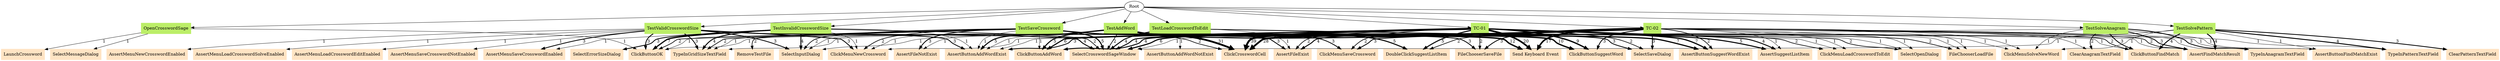 // TC <-> K
digraph {
	Root
	OpenCrosswordSage [color=darkolivegreen2 shape=box style=filled]
		Root -> OpenCrosswordSage
	LaunchCrossword [color=bisque shape=box style=filled]
	SelectMessageDialog [color=bisque shape=box style=filled]
	ClickButtonOK [color=bisque shape=box style=filled]
	"TC-01" [color=darkolivegreen2 shape=box style=filled]
		Root -> "TC-01"
	SelectCrosswordSageWindow [color=bisque shape=box style=filled]
	ClickMenuNewCrossword [color=bisque shape=box style=filled]
	SelectInputDialog [color=bisque shape=box style=filled]
	TypeInGridSizeTextField [color=bisque shape=box style=filled]
	ClickButtonOK [color=bisque shape=box style=filled]
	SelectCrosswordSageWindow [color=bisque shape=box style=filled]
	AssertButtonAddWordExist [color=bisque shape=box style=filled]
	ClickButtonAddWord [color=bisque shape=box style=filled]
	ClickCrosswordCell [color=bisque shape=box style=filled]
	ClickCrosswordCell [color=bisque shape=box style=filled]
	ClickCrosswordCell [color=bisque shape=box style=filled]
	"Send Keyboard Event" [color=bisque shape=box style=filled]
	ClickCrosswordCell [color=bisque shape=box style=filled]
	"Send Keyboard Event" [color=bisque shape=box style=filled]
	ClickCrosswordCell [color=bisque shape=box style=filled]
	"Send Keyboard Event" [color=bisque shape=box style=filled]
	ClickCrosswordCell [color=bisque shape=box style=filled]
	"Send Keyboard Event" [color=bisque shape=box style=filled]
	ClickCrosswordCell [color=bisque shape=box style=filled]
	ClickButtonSuggestWord [color=bisque shape=box style=filled]
	DoubleClickSuggestListItem [color=bisque shape=box style=filled]
	ClickButtonAddWord [color=bisque shape=box style=filled]
	ClickCrosswordCell [color=bisque shape=box style=filled]
	ClickCrosswordCell [color=bisque shape=box style=filled]
	ClickCrosswordCell [color=bisque shape=box style=filled]
	"Send Keyboard Event" [color=bisque shape=box style=filled]
	ClickCrosswordCell [color=bisque shape=box style=filled]
	"Send Keyboard Event" [color=bisque shape=box style=filled]
	ClickCrosswordCell [color=bisque shape=box style=filled]
	"Send Keyboard Event" [color=bisque shape=box style=filled]
	ClickCrosswordCell [color=bisque shape=box style=filled]
	"Send Keyboard Event" [color=bisque shape=box style=filled]
	ClickButtonAddWord [color=bisque shape=box style=filled]
	ClickCrosswordCell [color=bisque shape=box style=filled]
	ClickCrosswordCell [color=bisque shape=box style=filled]
	ClickCrosswordCell [color=bisque shape=box style=filled]
	"Send Keyboard Event" [color=bisque shape=box style=filled]
	ClickCrosswordCell [color=bisque shape=box style=filled]
	"Send Keyboard Event" [color=bisque shape=box style=filled]
	ClickButtonSuggestWord [color=bisque shape=box style=filled]
	DoubleClickSuggestListItem [color=bisque shape=box style=filled]
	ClickCrosswordCell [color=bisque shape=box style=filled]
	AssertButtonSuggestWordExist [color=bisque shape=box style=filled]
	ClickButtonSuggestWord [color=bisque shape=box style=filled]
	AssertSuggestListItem [color=bisque shape=box style=filled]
	ClickButtonAddWord [color=bisque shape=box style=filled]
	ClickCrosswordCell [color=bisque shape=box style=filled]
	ClickCrosswordCell [color=bisque shape=box style=filled]
	ClickCrosswordCell [color=bisque shape=box style=filled]
	"Send Keyboard Event" [color=bisque shape=box style=filled]
	ClickCrosswordCell [color=bisque shape=box style=filled]
	"Send Keyboard Event" [color=bisque shape=box style=filled]
	ClickCrosswordCell [color=bisque shape=box style=filled]
	"Send Keyboard Event" [color=bisque shape=box style=filled]
	ClickCrosswordCell [color=bisque shape=box style=filled]
	"Send Keyboard Event" [color=bisque shape=box style=filled]
	AssertButtonSuggestWordExist [color=bisque shape=box style=filled]
	ClickButtonSuggestWord [color=bisque shape=box style=filled]
	DoubleClickSuggestListItem [color=bisque shape=box style=filled]
	ClickCrosswordCell [color=bisque shape=box style=filled]
	AssertButtonSuggestWordExist [color=bisque shape=box style=filled]
	ClickButtonSuggestWord [color=bisque shape=box style=filled]
	AssertSuggestListItem [color=bisque shape=box style=filled]
	ClickButtonAddWord [color=bisque shape=box style=filled]
	ClickCrosswordCell [color=bisque shape=box style=filled]
	ClickCrosswordCell [color=bisque shape=box style=filled]
	ClickCrosswordCell [color=bisque shape=box style=filled]
	"Send Keyboard Event" [color=bisque shape=box style=filled]
	ClickCrosswordCell [color=bisque shape=box style=filled]
	"Send Keyboard Event" [color=bisque shape=box style=filled]
	ClickCrosswordCell [color=bisque shape=box style=filled]
	AssertButtonSuggestWordExist [color=bisque shape=box style=filled]
	ClickButtonSuggestWord [color=bisque shape=box style=filled]
	DoubleClickSuggestListItem [color=bisque shape=box style=filled]
	ClickCrosswordCell [color=bisque shape=box style=filled]
	AssertButtonSuggestWordExist [color=bisque shape=box style=filled]
	ClickButtonSuggestWord [color=bisque shape=box style=filled]
	AssertSuggestListItem [color=bisque shape=box style=filled]
	ClickMenuSaveCrossword [color=bisque shape=box style=filled]
	SelectSaveDialog [color=bisque shape=box style=filled]
	FileChooserSaveFile [color=bisque shape=box style=filled]
	AssertFileExist [color=bisque shape=box style=filled]
	SelectCrosswordSageWindow [color=bisque shape=box style=filled]
	ClickMenuSolveNewWord [color=bisque shape=box style=filled]
	AssertButtonFindMatchExist [color=bisque shape=box style=filled]
	ClickButtonFindMatch [color=bisque shape=box style=filled]
	AssertFindMatchResult [color=bisque shape=box style=filled]
	ClickMenuLoadCrosswordToEdit [color=bisque shape=box style=filled]
	SelectOpenDialog [color=bisque shape=box style=filled]
	FileChooserLoadFile [color=bisque shape=box style=filled]
	SelectCrosswordSageWindow [color=bisque shape=box style=filled]
	ClickButtonAddWord [color=bisque shape=box style=filled]
	ClickCrosswordCell [color=bisque shape=box style=filled]
	ClickCrosswordCell [color=bisque shape=box style=filled]
	ClickCrosswordCell [color=bisque shape=box style=filled]
	"Send Keyboard Event" [color=bisque shape=box style=filled]
	ClickCrosswordCell [color=bisque shape=box style=filled]
	"Send Keyboard Event" [color=bisque shape=box style=filled]
	ClickCrosswordCell [color=bisque shape=box style=filled]
	"Send Keyboard Event" [color=bisque shape=box style=filled]
	ClickCrosswordCell [color=bisque shape=box style=filled]
	"Send Keyboard Event" [color=bisque shape=box style=filled]
	ClickCrosswordCell [color=bisque shape=box style=filled]
	AssertButtonSuggestWordExist [color=bisque shape=box style=filled]
	ClickButtonSuggestWord [color=bisque shape=box style=filled]
	DoubleClickSuggestListItem [color=bisque shape=box style=filled]
	ClickCrosswordCell [color=bisque shape=box style=filled]
	AssertButtonSuggestWordExist [color=bisque shape=box style=filled]
	ClickButtonSuggestWord [color=bisque shape=box style=filled]
	AssertSuggestListItem [color=bisque shape=box style=filled]
	ClickMenuSaveCrossword [color=bisque shape=box style=filled]
	SelectSaveDialog [color=bisque shape=box style=filled]
	FileChooserSaveFile [color=bisque shape=box style=filled]
	AssertFileExist [color=bisque shape=box style=filled]
	"TC-02" [color=darkolivegreen2 shape=box style=filled]
		Root -> "TC-02"
	SelectCrosswordSageWindow [color=bisque shape=box style=filled]
	ClickMenuSolveNewWord [color=bisque shape=box style=filled]
	TypeInAnagramTextField [color=bisque shape=box style=filled]
	ClickButtonFindMatch [color=bisque shape=box style=filled]
	AssertFindMatchResult [color=bisque shape=box style=filled]
	ClearAnagramTextField [color=bisque shape=box style=filled]
	TypeInPatternTextField [color=bisque shape=box style=filled]
	ClickButtonFindMatch [color=bisque shape=box style=filled]
	AssertFindMatchResult [color=bisque shape=box style=filled]
	AssertFileExist [color=bisque shape=box style=filled]
	SelectCrosswordSageWindow [color=bisque shape=box style=filled]
	ClickMenuLoadCrosswordToEdit [color=bisque shape=box style=filled]
	SelectOpenDialog [color=bisque shape=box style=filled]
	FileChooserLoadFile [color=bisque shape=box style=filled]
	SelectCrosswordSageWindow [color=bisque shape=box style=filled]
	AssertButtonAddWordExist [color=bisque shape=box style=filled]
	ClickButtonAddWord [color=bisque shape=box style=filled]
	ClickCrosswordCell [color=bisque shape=box style=filled]
	ClickCrosswordCell [color=bisque shape=box style=filled]
	ClickCrosswordCell [color=bisque shape=box style=filled]
	"Send Keyboard Event" [color=bisque shape=box style=filled]
	ClickCrosswordCell [color=bisque shape=box style=filled]
	"Send Keyboard Event" [color=bisque shape=box style=filled]
	ClickCrosswordCell [color=bisque shape=box style=filled]
	"Send Keyboard Event" [color=bisque shape=box style=filled]
	ClickCrosswordCell [color=bisque shape=box style=filled]
	"Send Keyboard Event" [color=bisque shape=box style=filled]
	ClickCrosswordCell [color=bisque shape=box style=filled]
	ClickButtonSuggestWord [color=bisque shape=box style=filled]
	DoubleClickSuggestListItem [color=bisque shape=box style=filled]
	ClickButtonAddWord [color=bisque shape=box style=filled]
	ClickCrosswordCell [color=bisque shape=box style=filled]
	ClickCrosswordCell [color=bisque shape=box style=filled]
	ClickCrosswordCell [color=bisque shape=box style=filled]
	"Send Keyboard Event" [color=bisque shape=box style=filled]
	ClickCrosswordCell [color=bisque shape=box style=filled]
	"Send Keyboard Event" [color=bisque shape=box style=filled]
	ClickCrosswordCell [color=bisque shape=box style=filled]
	"Send Keyboard Event" [color=bisque shape=box style=filled]
	ClickCrosswordCell [color=bisque shape=box style=filled]
	"Send Keyboard Event" [color=bisque shape=box style=filled]
	ClickCrosswordCell [color=bisque shape=box style=filled]
	"Send Keyboard Event" [color=bisque shape=box style=filled]
	ClickCrosswordCell [color=bisque shape=box style=filled]
	"Send Keyboard Event" [color=bisque shape=box style=filled]
	ClickButtonAddWord [color=bisque shape=box style=filled]
	ClickCrosswordCell [color=bisque shape=box style=filled]
	ClickCrosswordCell [color=bisque shape=box style=filled]
	ClickMenuSaveCrossword [color=bisque shape=box style=filled]
	SelectSaveDialog [color=bisque shape=box style=filled]
	FileChooserSaveFile [color=bisque shape=box style=filled]
	SelectCrosswordSageWindow [color=bisque shape=box style=filled]
	AssertButtonAddWordExist [color=bisque shape=box style=filled]
	ClickCrosswordCell [color=bisque shape=box style=filled]
	"Send Keyboard Event" [color=bisque shape=box style=filled]
	ClickCrosswordCell [color=bisque shape=box style=filled]
	"Send Keyboard Event" [color=bisque shape=box style=filled]
	ClickCrosswordCell [color=bisque shape=box style=filled]
	"Send Keyboard Event" [color=bisque shape=box style=filled]
	ClickCrosswordCell [color=bisque shape=box style=filled]
	AssertButtonSuggestWordExist [color=bisque shape=box style=filled]
	ClickButtonSuggestWord [color=bisque shape=box style=filled]
	DoubleClickSuggestListItem [color=bisque shape=box style=filled]
	ClickCrosswordCell [color=bisque shape=box style=filled]
	AssertButtonSuggestWordExist [color=bisque shape=box style=filled]
	ClickButtonSuggestWord [color=bisque shape=box style=filled]
	AssertSuggestListItem [color=bisque shape=box style=filled]
	ClickMenuSaveCrossword [color=bisque shape=box style=filled]
	SelectSaveDialog [color=bisque shape=box style=filled]
	FileChooserSaveFile [color=bisque shape=box style=filled]
	SelectCrosswordSageWindow [color=bisque shape=box style=filled]
	AssertButtonAddWordExist [color=bisque shape=box style=filled]
	ClickButtonAddWord [color=bisque shape=box style=filled]
	ClickCrosswordCell [color=bisque shape=box style=filled]
	ClickCrosswordCell [color=bisque shape=box style=filled]
	ClickCrosswordCell [color=bisque shape=box style=filled]
	"Send Keyboard Event" [color=bisque shape=box style=filled]
	ClickCrosswordCell [color=bisque shape=box style=filled]
	"Send Keyboard Event" [color=bisque shape=box style=filled]
	ClickCrosswordCell [color=bisque shape=box style=filled]
	"Send Keyboard Event" [color=bisque shape=box style=filled]
	ClickCrosswordCell [color=bisque shape=box style=filled]
	"Send Keyboard Event" [color=bisque shape=box style=filled]
	SelectCrosswordSageWindow [color=bisque shape=box style=filled]
	ClickMenuSaveCrossword [color=bisque shape=box style=filled]
	SelectSaveDialog [color=bisque shape=box style=filled]
	FileChooserSaveFile [color=bisque shape=box style=filled]
	AssertFileExist [color=bisque shape=box style=filled]
	AssertFileExist [color=bisque shape=box style=filled]
	AssertFileExist [color=bisque shape=box style=filled]
	TestValidCrosswordSize [color=darkolivegreen2 shape=box style=filled]
		Root -> TestValidCrosswordSize
	SelectCrosswordSageWindow [color=bisque shape=box style=filled]
	AssertMenuNewCrosswordEnabled [color=bisque shape=box style=filled]
	AssertMenuLoadCrosswordSolveEnabled [color=bisque shape=box style=filled]
	AssertMenuLoadCrosswordEditEnabled [color=bisque shape=box style=filled]
	AssertMenuSaveCrosswordNotEnabled [color=bisque shape=box style=filled]
	ClickMenuNewCrossword [color=bisque shape=box style=filled]
	SelectInputDialog [color=bisque shape=box style=filled]
	TypeInGridSizeTextField [color=bisque shape=box style=filled]
	ClickButtonOK [color=bisque shape=box style=filled]
	SelectCrosswordSageWindow [color=bisque shape=box style=filled]
	AssertButtonAddWordExist [color=bisque shape=box style=filled]
	AssertMenuSaveCrosswordEnabled [color=bisque shape=box style=filled]
	ClickMenuNewCrossword [color=bisque shape=box style=filled]
	SelectInputDialog [color=bisque shape=box style=filled]
	TypeInGridSizeTextField [color=bisque shape=box style=filled]
	ClickButtonOK [color=bisque shape=box style=filled]
	SelectCrosswordSageWindow [color=bisque shape=box style=filled]
	AssertButtonAddWordExist [color=bisque shape=box style=filled]
	AssertMenuSaveCrosswordEnabled [color=bisque shape=box style=filled]
	ClickMenuNewCrossword [color=bisque shape=box style=filled]
	SelectInputDialog [color=bisque shape=box style=filled]
	TypeInGridSizeTextField [color=bisque shape=box style=filled]
	ClickButtonOK [color=bisque shape=box style=filled]
	SelectCrosswordSageWindow [color=bisque shape=box style=filled]
	AssertButtonAddWordExist [color=bisque shape=box style=filled]
	AssertMenuSaveCrosswordEnabled [color=bisque shape=box style=filled]
	TestInvalidCrosswordSize [color=darkolivegreen2 shape=box style=filled]
		Root -> TestInvalidCrosswordSize
	SelectCrosswordSageWindow [color=bisque shape=box style=filled]
	ClickMenuNewCrossword [color=bisque shape=box style=filled]
	SelectInputDialog [color=bisque shape=box style=filled]
	TypeInGridSizeTextField [color=bisque shape=box style=filled]
	ClickButtonOK [color=bisque shape=box style=filled]
	SelectErrorSizeDialog [color=bisque shape=box style=filled]
	ClickButtonOK [color=bisque shape=box style=filled]
	SelectInputDialog [color=bisque shape=box style=filled]
	TypeInGridSizeTextField [color=bisque shape=box style=filled]
	ClickButtonOK [color=bisque shape=box style=filled]
	SelectErrorSizeDialog [color=bisque shape=box style=filled]
	ClickButtonOK [color=bisque shape=box style=filled]
	SelectInputDialog [color=bisque shape=box style=filled]
	TypeInGridSizeTextField [color=bisque shape=box style=filled]
	ClickButtonOK [color=bisque shape=box style=filled]
	SelectErrorSizeDialog [color=bisque shape=box style=filled]
	ClickButtonOK [color=bisque shape=box style=filled]
	SelectInputDialog [color=bisque shape=box style=filled]
	TypeInGridSizeTextField [color=bisque shape=box style=filled]
	ClickButtonOK [color=bisque shape=box style=filled]
	SelectCrosswordSageWindow [color=bisque shape=box style=filled]
	AssertButtonAddWordExist [color=bisque shape=box style=filled]
	AssertMenuSaveCrosswordEnabled [color=bisque shape=box style=filled]
	TestAddWord [color=darkolivegreen2 shape=box style=filled]
		Root -> TestAddWord
	SelectCrosswordSageWindow [color=bisque shape=box style=filled]
	ClickMenuNewCrossword [color=bisque shape=box style=filled]
	SelectInputDialog [color=bisque shape=box style=filled]
	TypeInGridSizeTextField [color=bisque shape=box style=filled]
	ClickButtonOK [color=bisque shape=box style=filled]
	SelectCrosswordSageWindow [color=bisque shape=box style=filled]
	AssertButtonAddWordExist [color=bisque shape=box style=filled]
	ClickButtonAddWord [color=bisque shape=box style=filled]
	ClickCrosswordCell [color=bisque shape=box style=filled]
	ClickCrosswordCell [color=bisque shape=box style=filled]
	ClickCrosswordCell [color=bisque shape=box style=filled]
	"Send Keyboard Event" [color=bisque shape=box style=filled]
	ClickCrosswordCell [color=bisque shape=box style=filled]
	"Send Keyboard Event" [color=bisque shape=box style=filled]
	ClickCrosswordCell [color=bisque shape=box style=filled]
	"Send Keyboard Event" [color=bisque shape=box style=filled]
	ClickCrosswordCell [color=bisque shape=box style=filled]
	"Send Keyboard Event" [color=bisque shape=box style=filled]
	ClickCrosswordCell [color=bisque shape=box style=filled]
	AssertButtonSuggestWordExist [color=bisque shape=box style=filled]
	ClickButtonSuggestWord [color=bisque shape=box style=filled]
	DoubleClickSuggestListItem [color=bisque shape=box style=filled]
	ClickCrosswordCell [color=bisque shape=box style=filled]
	AssertButtonSuggestWordExist [color=bisque shape=box style=filled]
	ClickButtonSuggestWord [color=bisque shape=box style=filled]
	AssertSuggestListItem [color=bisque shape=box style=filled]
	AssertButtonAddWordExist [color=bisque shape=box style=filled]
	ClickButtonAddWord [color=bisque shape=box style=filled]
	ClickCrosswordCell [color=bisque shape=box style=filled]
	ClickCrosswordCell [color=bisque shape=box style=filled]
	ClickCrosswordCell [color=bisque shape=box style=filled]
	"Send Keyboard Event" [color=bisque shape=box style=filled]
	ClickCrosswordCell [color=bisque shape=box style=filled]
	"Send Keyboard Event" [color=bisque shape=box style=filled]
	ClickCrosswordCell [color=bisque shape=box style=filled]
	"Send Keyboard Event" [color=bisque shape=box style=filled]
	ClickCrosswordCell [color=bisque shape=box style=filled]
	AssertButtonSuggestWordExist [color=bisque shape=box style=filled]
	ClickButtonSuggestWord [color=bisque shape=box style=filled]
	DoubleClickSuggestListItem [color=bisque shape=box style=filled]
	AssertButtonAddWordExist [color=bisque shape=box style=filled]
	ClickButtonAddWord [color=bisque shape=box style=filled]
	ClickCrosswordCell [color=bisque shape=box style=filled]
	ClickCrosswordCell [color=bisque shape=box style=filled]
	ClickCrosswordCell [color=bisque shape=box style=filled]
	ClickButtonSuggestWord [color=bisque shape=box style=filled]
	DoubleClickSuggestListItem [color=bisque shape=box style=filled]
	ClickCrosswordCell [color=bisque shape=box style=filled]
	AssertButtonSuggestWordExist [color=bisque shape=box style=filled]
	ClickButtonSuggestWord [color=bisque shape=box style=filled]
	AssertSuggestListItem [color=bisque shape=box style=filled]
	AssertButtonAddWordExist [color=bisque shape=box style=filled]
	ClickButtonAddWord [color=bisque shape=box style=filled]
	ClickCrosswordCell [color=bisque shape=box style=filled]
	ClickCrosswordCell [color=bisque shape=box style=filled]
	ClickCrosswordCell [color=bisque shape=box style=filled]
	"Send Keyboard Event" [color=bisque shape=box style=filled]
	ClickCrosswordCell [color=bisque shape=box style=filled]
	"Send Keyboard Event" [color=bisque shape=box style=filled]
	ClickCrosswordCell [color=bisque shape=box style=filled]
	"Send Keyboard Event" [color=bisque shape=box style=filled]
	ClickButtonSuggestWord [color=bisque shape=box style=filled]
	DoubleClickSuggestListItem [color=bisque shape=box style=filled]
	AssertButtonAddWordExist [color=bisque shape=box style=filled]
	ClickButtonAddWord [color=bisque shape=box style=filled]
	ClickCrosswordCell [color=bisque shape=box style=filled]
	ClickCrosswordCell [color=bisque shape=box style=filled]
	ClickCrosswordCell [color=bisque shape=box style=filled]
	"Send Keyboard Event" [color=bisque shape=box style=filled]
	ClickCrosswordCell [color=bisque shape=box style=filled]
	"Send Keyboard Event" [color=bisque shape=box style=filled]
	ClickCrosswordCell [color=bisque shape=box style=filled]
	ClickButtonSuggestWord [color=bisque shape=box style=filled]
	DoubleClickSuggestListItem [color=bisque shape=box style=filled]
	ClickCrosswordCell [color=bisque shape=box style=filled]
	AssertButtonSuggestWordExist [color=bisque shape=box style=filled]
	ClickButtonSuggestWord [color=bisque shape=box style=filled]
	AssertSuggestListItem [color=bisque shape=box style=filled]
	ClickCrosswordCell [color=bisque shape=box style=filled]
	AssertButtonSuggestWordExist [color=bisque shape=box style=filled]
	ClickButtonSuggestWord [color=bisque shape=box style=filled]
	AssertSuggestListItem [color=bisque shape=box style=filled]
	ClickCrosswordCell [color=bisque shape=box style=filled]
	AssertButtonSuggestWordExist [color=bisque shape=box style=filled]
	ClickButtonSuggestWord [color=bisque shape=box style=filled]
	AssertSuggestListItem [color=bisque shape=box style=filled]
	TestSaveCrossword [color=darkolivegreen2 shape=box style=filled]
		Root -> TestSaveCrossword
	SelectCrosswordSageWindow [color=bisque shape=box style=filled]
	ClickMenuNewCrossword [color=bisque shape=box style=filled]
	SelectInputDialog [color=bisque shape=box style=filled]
	TypeInGridSizeTextField [color=bisque shape=box style=filled]
	ClickButtonOK [color=bisque shape=box style=filled]
	AssertFileNotExist [color=bisque shape=box style=filled]
	SelectCrosswordSageWindow [color=bisque shape=box style=filled]
	ClickMenuSaveCrossword [color=bisque shape=box style=filled]
	SelectSaveDialog [color=bisque shape=box style=filled]
	FileChooserSaveFile [color=bisque shape=box style=filled]
	AssertFileExist [color=bisque shape=box style=filled]
	SelectCrosswordSageWindow [color=bisque shape=box style=filled]
	ClickMenuSaveCrossword [color=bisque shape=box style=filled]
	SelectSaveDialog [color=bisque shape=box style=filled]
	FileChooserSaveFile [color=bisque shape=box style=filled]
	AssertFileExist [color=bisque shape=box style=filled]
	RemoveTestFile [color=bisque shape=box style=filled]
	AssertFileNotExist [color=bisque shape=box style=filled]
	SelectCrosswordSageWindow [color=bisque shape=box style=filled]
	ClickMenuNewCrossword [color=bisque shape=box style=filled]
	SelectInputDialog [color=bisque shape=box style=filled]
	TypeInGridSizeTextField [color=bisque shape=box style=filled]
	ClickButtonOK [color=bisque shape=box style=filled]
	SelectCrosswordSageWindow [color=bisque shape=box style=filled]
	AssertButtonAddWordExist [color=bisque shape=box style=filled]
	ClickButtonAddWord [color=bisque shape=box style=filled]
	ClickCrosswordCell [color=bisque shape=box style=filled]
	ClickCrosswordCell [color=bisque shape=box style=filled]
	ClickMenuSaveCrossword [color=bisque shape=box style=filled]
	SelectSaveDialog [color=bisque shape=box style=filled]
	FileChooserSaveFile [color=bisque shape=box style=filled]
	AssertFileExist [color=bisque shape=box style=filled]
	RemoveTestFile [color=bisque shape=box style=filled]
	AssertFileNotExist [color=bisque shape=box style=filled]
	TestLoadCrosswordToEdit [color=darkolivegreen2 shape=box style=filled]
		Root -> TestLoadCrosswordToEdit
	AssertFileNotExist [color=bisque shape=box style=filled]
	SelectCrosswordSageWindow [color=bisque shape=box style=filled]
	ClickMenuLoadCrosswordToEdit [color=bisque shape=box style=filled]
	SelectOpenDialog [color=bisque shape=box style=filled]
	FileChooserLoadFile [color=bisque shape=box style=filled]
	SelectCrosswordSageWindow [color=bisque shape=box style=filled]
	AssertButtonAddWordNotExist [color=bisque shape=box style=filled]
	AssertFileExist [color=bisque shape=box style=filled]
	SelectCrosswordSageWindow [color=bisque shape=box style=filled]
	ClickMenuLoadCrosswordToEdit [color=bisque shape=box style=filled]
	SelectOpenDialog [color=bisque shape=box style=filled]
	FileChooserLoadFile [color=bisque shape=box style=filled]
	SelectCrosswordSageWindow [color=bisque shape=box style=filled]
	AssertButtonAddWordExist [color=bisque shape=box style=filled]
	TestSolvePattern [color=darkolivegreen2 shape=box style=filled]
		Root -> TestSolvePattern
	SelectCrosswordSageWindow [color=bisque shape=box style=filled]
	ClickMenuSolveNewWord [color=bisque shape=box style=filled]
	AssertButtonFindMatchExist [color=bisque shape=box style=filled]
	TypeInPatternTextField [color=bisque shape=box style=filled]
	ClickButtonFindMatch [color=bisque shape=box style=filled]
	AssertFindMatchResult [color=bisque shape=box style=filled]
	ClearPatternTextField [color=bisque shape=box style=filled]
	TypeInPatternTextField [color=bisque shape=box style=filled]
	ClickButtonFindMatch [color=bisque shape=box style=filled]
	AssertFindMatchResult [color=bisque shape=box style=filled]
	ClearPatternTextField [color=bisque shape=box style=filled]
	TypeInPatternTextField [color=bisque shape=box style=filled]
	ClickButtonFindMatch [color=bisque shape=box style=filled]
	AssertFindMatchResult [color=bisque shape=box style=filled]
	ClearPatternTextField [color=bisque shape=box style=filled]
	TypeInPatternTextField [color=bisque shape=box style=filled]
	ClickButtonFindMatch [color=bisque shape=box style=filled]
	AssertFindMatchResult [color=bisque shape=box style=filled]
	TestSolveAnagram [color=darkolivegreen2 shape=box style=filled]
		Root -> TestSolveAnagram
	SelectCrosswordSageWindow [color=bisque shape=box style=filled]
	ClickMenuSolveNewWord [color=bisque shape=box style=filled]
	AssertButtonFindMatchExist [color=bisque shape=box style=filled]
	TypeInAnagramTextField [color=bisque shape=box style=filled]
	ClickButtonFindMatch [color=bisque shape=box style=filled]
	AssertFindMatchResult [color=bisque shape=box style=filled]
	ClearAnagramTextField [color=bisque shape=box style=filled]
	TypeInAnagramTextField [color=bisque shape=box style=filled]
	ClickButtonFindMatch [color=bisque shape=box style=filled]
	AssertFindMatchResult [color=bisque shape=box style=filled]
	ClearAnagramTextField [color=bisque shape=box style=filled]
	TypeInAnagramTextField [color=bisque shape=box style=filled]
	ClickButtonFindMatch [color=bisque shape=box style=filled]
	AssertFindMatchResult [color=bisque shape=box style=filled]
		TestValidCrosswordSize -> SelectInputDialog [label=3 penwidth=2.58496250072]
		"TC-01" -> ClickMenuNewCrossword [label=1 penwidth=1.0]
		TestAddWord -> ClickCrosswordCell [label=31 penwidth=5.95419631039]
		TestLoadCrosswordToEdit -> AssertButtonAddWordExist [label=1 penwidth=1.0]
		TestSolveAnagram -> ClickButtonFindMatch [label=3 penwidth=2.58496250072]
		TestSaveCrossword -> ClickButtonAddWord [label=1 penwidth=1.0]
		TestAddWord -> TypeInGridSizeTextField [label=1 penwidth=1.0]
		TestInvalidCrosswordSize -> SelectCrosswordSageWindow [label=2 penwidth=2.0]
		TestValidCrosswordSize -> SelectCrosswordSageWindow [label=4 penwidth=3.0]
		TestSaveCrossword -> ClickCrosswordCell [label=2 penwidth=2.0]
		"TC-01" -> TypeInGridSizeTextField [label=1 penwidth=1.0]
		TestAddWord -> SelectCrosswordSageWindow [label=2 penwidth=2.0]
		TestLoadCrosswordToEdit -> AssertButtonAddWordNotExist [label=1 penwidth=1.0]
		"TC-01" -> ClickMenuSolveNewWord [label=1 penwidth=1.0]
		"TC-02" -> ClickCrosswordCell [label=28 penwidth=5.80735492206]
		TestSaveCrossword -> RemoveTestFile [label=2 penwidth=2.0]
		"TC-01" -> AssertSuggestListItem [label=4 penwidth=3.0]
		"TC-02" -> AssertFileExist [label=4 penwidth=3.0]
		"TC-02" -> SelectSaveDialog [label=3 penwidth=2.58496250072]
		TestAddWord -> "Send Keyboard Event" [label=12 penwidth=4.58496250072]
		TestLoadCrosswordToEdit -> AssertFileNotExist [label=1 penwidth=1.0]
		"TC-02" -> AssertButtonSuggestWordExist [label=2 penwidth=2.0]
		"TC-02" -> AssertFindMatchResult [label=2 penwidth=2.0]
		TestInvalidCrosswordSize -> ClickMenuNewCrossword [label=1 penwidth=1.0]
		"TC-01" -> "Send Keyboard Event" [label=20 penwidth=5.32192809489]
		TestAddWord -> ClickButtonOK [label=1 penwidth=1.0]
		TestValidCrosswordSize -> AssertMenuNewCrosswordEnabled [label=1 penwidth=1.0]
		"TC-01" -> ClickCrosswordCell [label=39 penwidth=6.28540221886]
		OpenCrosswordSage -> ClickButtonOK [label=1 penwidth=1.0]
		TestSolvePattern -> ClickButtonFindMatch [label=4 penwidth=3.0]
		"TC-01" -> AssertButtonSuggestWordExist [label=7 penwidth=3.80735492206]
		"TC-02" -> SelectOpenDialog [label=1 penwidth=1.0]
		TestSaveCrossword -> ClickMenuNewCrossword [label=2 penwidth=2.0]
		TestAddWord -> AssertButtonSuggestWordExist [label=7 penwidth=3.80735492206]
		"TC-02" -> FileChooserLoadFile [label=1 penwidth=1.0]
		TestValidCrosswordSize -> AssertMenuLoadCrosswordSolveEnabled [label=1 penwidth=1.0]
		"TC-01" -> FileChooserLoadFile [label=1 penwidth=1.0]
		OpenCrosswordSage -> SelectMessageDialog [label=1 penwidth=1.0]
		"TC-02" -> FileChooserSaveFile [label=3 penwidth=2.58496250072]
		TestAddWord -> AssertSuggestListItem [label=5 penwidth=3.32192809489]
		TestSaveCrossword -> FileChooserSaveFile [label=3 penwidth=2.58496250072]
		TestSolveAnagram -> ClickMenuSolveNewWord [label=1 penwidth=1.0]
		"TC-02" -> ClickMenuSaveCrossword [label=3 penwidth=2.58496250072]
		"TC-02" -> DoubleClickSuggestListItem [label=2 penwidth=2.0]
		"TC-01" -> ClickMenuLoadCrosswordToEdit [label=1 penwidth=1.0]
		TestSaveCrossword -> ClickButtonOK [label=2 penwidth=2.0]
		TestSolvePattern -> SelectCrosswordSageWindow [label=1 penwidth=1.0]
		TestSolvePattern -> ClickMenuSolveNewWord [label=1 penwidth=1.0]
		TestAddWord -> DoubleClickSuggestListItem [label=5 penwidth=3.32192809489]
		TestValidCrosswordSize -> AssertButtonAddWordExist [label=3 penwidth=2.58496250072]
		"TC-01" -> ClickButtonOK [label=1 penwidth=1.0]
		TestLoadCrosswordToEdit -> SelectOpenDialog [label=2 penwidth=2.0]
		"TC-01" -> FileChooserSaveFile [label=2 penwidth=2.0]
		TestLoadCrosswordToEdit -> SelectCrosswordSageWindow [label=4 penwidth=3.0]
		"TC-02" -> ClickMenuSolveNewWord [label=1 penwidth=1.0]
		TestSaveCrossword -> AssertFileNotExist [label=3 penwidth=2.58496250072]
		"TC-02" -> TypeInPatternTextField [label=1 penwidth=1.0]
		TestSaveCrossword -> SelectInputDialog [label=2 penwidth=2.0]
		TestSaveCrossword -> AssertFileExist [label=3 penwidth=2.58496250072]
		"TC-02" -> ClickButtonSuggestWord [label=3 penwidth=2.58496250072]
		"TC-02" -> AssertSuggestListItem [label=1 penwidth=1.0]
		TestSolveAnagram -> TypeInAnagramTextField [label=3 penwidth=2.58496250072]
		TestInvalidCrosswordSize -> SelectErrorSizeDialog [label=3 penwidth=2.58496250072]
		"TC-02" -> AssertButtonAddWordExist [label=3 penwidth=2.58496250072]
		TestLoadCrosswordToEdit -> AssertFileExist [label=1 penwidth=1.0]
		TestSaveCrossword -> TypeInGridSizeTextField [label=2 penwidth=2.0]
		TestSolveAnagram -> ClearAnagramTextField [label=2 penwidth=2.0]
		"TC-01" -> AssertButtonAddWordExist [label=1 penwidth=1.0]
		TestInvalidCrosswordSize -> ClickButtonOK [label=7 penwidth=3.80735492206]
		"TC-01" -> AssertButtonFindMatchExist [label=1 penwidth=1.0]
		TestValidCrosswordSize -> ClickButtonOK [label=3 penwidth=2.58496250072]
		TestAddWord -> AssertButtonAddWordExist [label=5 penwidth=3.32192809489]
		"TC-01" -> SelectSaveDialog [label=2 penwidth=2.0]
		"TC-01" -> SelectInputDialog [label=1 penwidth=1.0]
		TestSolveAnagram -> SelectCrosswordSageWindow [label=1 penwidth=1.0]
		"TC-01" -> ClickButtonSuggestWord [label=9 penwidth=4.16992500144]
		"TC-01" -> AssertFileExist [label=2 penwidth=2.0]
		"TC-01" -> ClickMenuSaveCrossword [label=2 penwidth=2.0]
		TestAddWord -> ClickButtonSuggestWord [label=10 penwidth=4.32192809489]
		TestValidCrosswordSize -> AssertMenuSaveCrosswordNotEnabled [label=1 penwidth=1.0]
		TestSolveAnagram -> AssertFindMatchResult [label=3 penwidth=2.58496250072]
		TestValidCrosswordSize -> AssertMenuLoadCrosswordEditEnabled [label=1 penwidth=1.0]
		"TC-02" -> ClearAnagramTextField [label=1 penwidth=1.0]
		"TC-01" -> DoubleClickSuggestListItem [label=5 penwidth=3.32192809489]
		TestLoadCrosswordToEdit -> FileChooserLoadFile [label=2 penwidth=2.0]
		TestAddWord -> ClickButtonAddWord [label=5 penwidth=3.32192809489]
		"TC-01" -> SelectOpenDialog [label=1 penwidth=1.0]
		"TC-01" -> ClickButtonAddWord [label=6 penwidth=3.58496250072]
		TestLoadCrosswordToEdit -> ClickMenuLoadCrosswordToEdit [label=2 penwidth=2.0]
		"TC-02" -> ClickMenuLoadCrosswordToEdit [label=1 penwidth=1.0]
		TestSaveCrossword -> SelectSaveDialog [label=3 penwidth=2.58496250072]
		"TC-02" -> TypeInAnagramTextField [label=1 penwidth=1.0]
		TestSolvePattern -> AssertFindMatchResult [label=4 penwidth=3.0]
		"TC-02" -> ClickButtonFindMatch [label=2 penwidth=2.0]
		TestSolvePattern -> TypeInPatternTextField [label=4 penwidth=3.0]
		TestSaveCrossword -> ClickMenuSaveCrossword [label=3 penwidth=2.58496250072]
		TestSaveCrossword -> SelectCrosswordSageWindow [label=5 penwidth=3.32192809489]
		"TC-01" -> ClickButtonFindMatch [label=1 penwidth=1.0]
		TestInvalidCrosswordSize -> AssertButtonAddWordExist [label=1 penwidth=1.0]
		"TC-01" -> AssertFindMatchResult [label=1 penwidth=1.0]
		OpenCrosswordSage -> LaunchCrossword [label=1 penwidth=1.0]
		TestValidCrosswordSize -> ClickMenuNewCrossword [label=3 penwidth=2.58496250072]
		TestInvalidCrosswordSize -> AssertMenuSaveCrosswordEnabled [label=1 penwidth=1.0]
		TestValidCrosswordSize -> AssertMenuSaveCrosswordEnabled [label=3 penwidth=2.58496250072]
		TestAddWord -> SelectInputDialog [label=1 penwidth=1.0]
		TestSaveCrossword -> AssertButtonAddWordExist [label=1 penwidth=1.0]
		"TC-02" -> ClickButtonAddWord [label=4 penwidth=3.0]
		TestAddWord -> ClickMenuNewCrossword [label=1 penwidth=1.0]
		"TC-01" -> SelectCrosswordSageWindow [label=4 penwidth=3.0]
		TestValidCrosswordSize -> TypeInGridSizeTextField [label=3 penwidth=2.58496250072]
		TestInvalidCrosswordSize -> TypeInGridSizeTextField [label=4 penwidth=3.0]
		TestSolveAnagram -> AssertButtonFindMatchExist [label=1 penwidth=1.0]
		"TC-02" -> "Send Keyboard Event" [label=17 penwidth=5.08746284125]
		TestSolvePattern -> AssertButtonFindMatchExist [label=1 penwidth=1.0]
		TestInvalidCrosswordSize -> SelectInputDialog [label=4 penwidth=3.0]
		"TC-02" -> SelectCrosswordSageWindow [label=6 penwidth=3.58496250072]
		TestSolvePattern -> ClearPatternTextField [label=3 penwidth=2.58496250072]
}